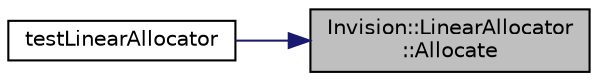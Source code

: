 digraph "Invision::LinearAllocator::Allocate"
{
 // LATEX_PDF_SIZE
  edge [fontname="Helvetica",fontsize="10",labelfontname="Helvetica",labelfontsize="10"];
  node [fontname="Helvetica",fontsize="10",shape=record];
  rankdir="RL";
  Node1 [label="Invision::LinearAllocator\l::Allocate",height=0.2,width=0.4,color="black", fillcolor="grey75", style="filled", fontcolor="black",tooltip=" "];
  Node1 -> Node2 [dir="back",color="midnightblue",fontsize="10",style="solid",fontname="Helvetica"];
  Node2 [label="testLinearAllocator",height=0.2,width=0.4,color="black", fillcolor="white", style="filled",URL="$sandbox_console_2main_8cpp.html#a4e49ccc59b50a8b7967b259909a508a1",tooltip=" "];
}
